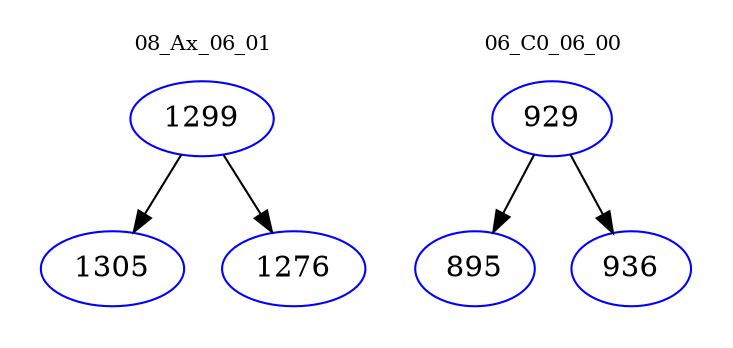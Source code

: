 digraph{
subgraph cluster_0 {
color = white
label = "08_Ax_06_01";
fontsize=10;
T0_1299 [label="1299", color="blue"]
T0_1299 -> T0_1305 [color="black"]
T0_1305 [label="1305", color="blue"]
T0_1299 -> T0_1276 [color="black"]
T0_1276 [label="1276", color="blue"]
}
subgraph cluster_1 {
color = white
label = "06_C0_06_00";
fontsize=10;
T1_929 [label="929", color="blue"]
T1_929 -> T1_895 [color="black"]
T1_895 [label="895", color="blue"]
T1_929 -> T1_936 [color="black"]
T1_936 [label="936", color="blue"]
}
}
